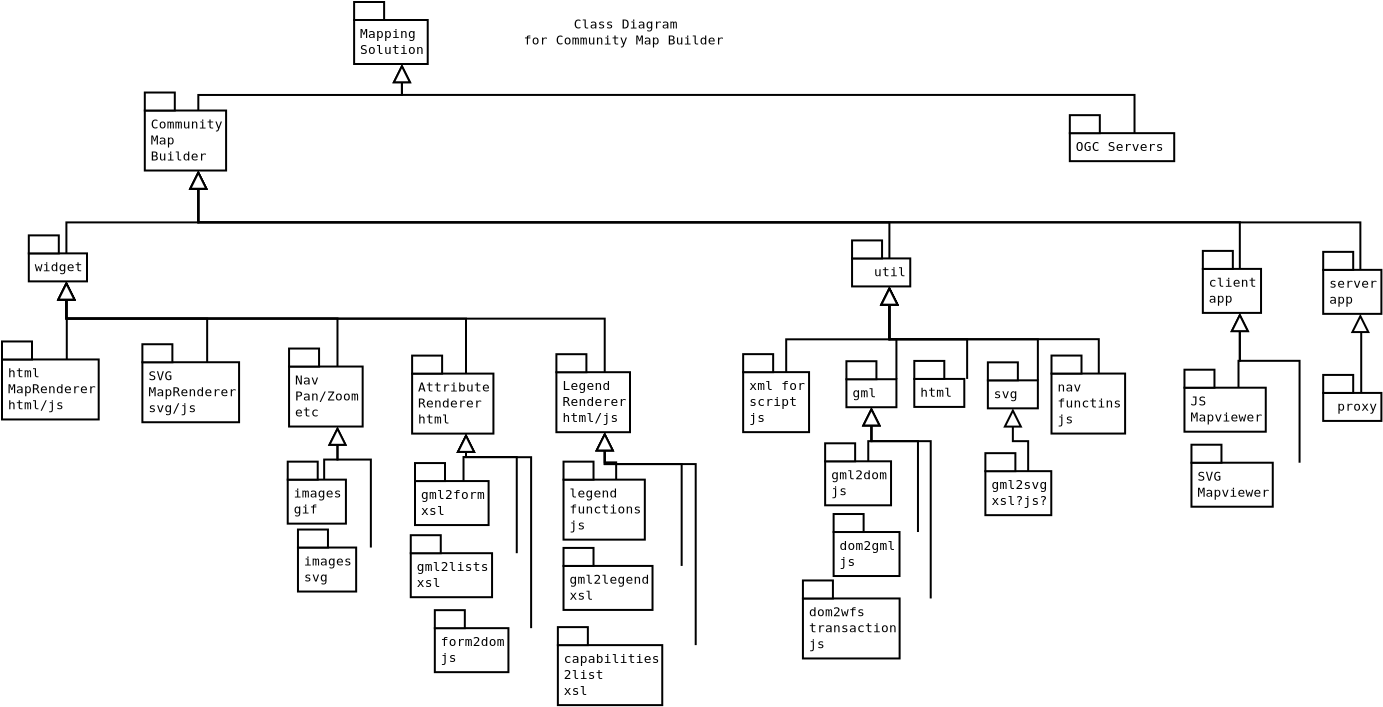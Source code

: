<?xml version="1.0" encoding="UTF-8"?>
<dia:diagram xmlns:dia="http://www.lysator.liu.se/~alla/dia/">
  <dia:layer name="Background" visible="true">
    <dia:object type="Standard - Text" version="0" id="O0">
      <dia:attribute name="obj_pos">
        <dia:point val="16.383,16.845"/>
      </dia:attribute>
      <dia:attribute name="obj_bb">
        <dia:rectangle val="9.726,16.199;23.09,17.949"/>
      </dia:attribute>
      <dia:attribute name="text">
        <dia:composite type="text">
          <dia:attribute name="string">
            <dia:string>#Class Diagram
for Community Map Builder#</dia:string>
          </dia:attribute>
          <dia:attribute name="font">
            <dia:font name="Courier"/>
          </dia:attribute>
          <dia:attribute name="height">
            <dia:real val="0.8"/>
          </dia:attribute>
          <dia:attribute name="pos">
            <dia:point val="16.383,16.845"/>
          </dia:attribute>
          <dia:attribute name="color">
            <dia:color val="#000000"/>
          </dia:attribute>
          <dia:attribute name="alignment">
            <dia:enum val="1"/>
          </dia:attribute>
        </dia:composite>
      </dia:attribute>
    </dia:object>
    <dia:object type="UML - SmallPackage" version="0" id="O1">
      <dia:attribute name="obj_pos">
        <dia:point val="2.897,16.421"/>
      </dia:attribute>
      <dia:attribute name="obj_bb">
        <dia:rectangle val="2.847,15.471;7.727,18.671"/>
      </dia:attribute>
      <dia:attribute name="elem_corner">
        <dia:point val="2.897,16.421"/>
      </dia:attribute>
      <dia:attribute name="elem_width">
        <dia:real val="4.78"/>
      </dia:attribute>
      <dia:attribute name="elem_height">
        <dia:real val="2.2"/>
      </dia:attribute>
      <dia:attribute name="stereotype">
        <dia:string/>
      </dia:attribute>
      <dia:attribute name="text">
        <dia:composite type="text">
          <dia:attribute name="string">
            <dia:string>#Mapping
Solution#</dia:string>
          </dia:attribute>
          <dia:attribute name="font">
            <dia:font name="Courier"/>
          </dia:attribute>
          <dia:attribute name="height">
            <dia:real val="0.8"/>
          </dia:attribute>
          <dia:attribute name="pos">
            <dia:point val="3.197,17.317"/>
          </dia:attribute>
          <dia:attribute name="color">
            <dia:color val="#000000"/>
          </dia:attribute>
          <dia:attribute name="alignment">
            <dia:enum val="0"/>
          </dia:attribute>
        </dia:composite>
      </dia:attribute>
    </dia:object>
    <dia:object type="UML - SmallPackage" version="0" id="O2">
      <dia:attribute name="obj_pos">
        <dia:point val="-7.569,20.947"/>
      </dia:attribute>
      <dia:attribute name="obj_bb">
        <dia:rectangle val="-7.619,19.997;-2.167,23.997"/>
      </dia:attribute>
      <dia:attribute name="elem_corner">
        <dia:point val="-7.569,20.947"/>
      </dia:attribute>
      <dia:attribute name="elem_width">
        <dia:real val="5.352"/>
      </dia:attribute>
      <dia:attribute name="elem_height">
        <dia:real val="3"/>
      </dia:attribute>
      <dia:attribute name="stereotype">
        <dia:string/>
      </dia:attribute>
      <dia:attribute name="text">
        <dia:composite type="text">
          <dia:attribute name="string">
            <dia:string>#Community
Map
Builder#</dia:string>
          </dia:attribute>
          <dia:attribute name="font">
            <dia:font name="Courier"/>
          </dia:attribute>
          <dia:attribute name="height">
            <dia:real val="0.8"/>
          </dia:attribute>
          <dia:attribute name="pos">
            <dia:point val="-7.269,21.844"/>
          </dia:attribute>
          <dia:attribute name="color">
            <dia:color val="#000000"/>
          </dia:attribute>
          <dia:attribute name="alignment">
            <dia:enum val="0"/>
          </dia:attribute>
        </dia:composite>
      </dia:attribute>
    </dia:object>
    <dia:object type="UML - Generalization" version="0" id="O3">
      <dia:attribute name="obj_pos">
        <dia:point val="5.287,18.621"/>
      </dia:attribute>
      <dia:attribute name="obj_bb">
        <dia:rectangle val="-4.943,18.571;6.137,20.997"/>
      </dia:attribute>
      <dia:attribute name="orth_points">
        <dia:point val="5.287,18.621"/>
        <dia:point val="5.287,20.169"/>
        <dia:point val="-4.893,20.169"/>
        <dia:point val="-4.893,20.947"/>
      </dia:attribute>
      <dia:attribute name="orth_orient">
        <dia:enum val="1"/>
        <dia:enum val="0"/>
        <dia:enum val="1"/>
      </dia:attribute>
      <dia:attribute name="name">
        <dia:string/>
      </dia:attribute>
      <dia:attribute name="stereotype">
        <dia:string/>
      </dia:attribute>
      <dia:connections>
        <dia:connection handle="0" to="O1" connection="6"/>
        <dia:connection handle="1" to="O2" connection="1"/>
      </dia:connections>
    </dia:object>
    <dia:object type="UML - SmallPackage" version="0" id="O4">
      <dia:attribute name="obj_pos">
        <dia:point val="-13.369,28.09"/>
      </dia:attribute>
      <dia:attribute name="obj_bb">
        <dia:rectangle val="-13.419,27.14;-9.559,29.54"/>
      </dia:attribute>
      <dia:attribute name="elem_corner">
        <dia:point val="-13.369,28.09"/>
      </dia:attribute>
      <dia:attribute name="elem_width">
        <dia:real val="3.759"/>
      </dia:attribute>
      <dia:attribute name="elem_height">
        <dia:real val="1.4"/>
      </dia:attribute>
      <dia:attribute name="stereotype">
        <dia:string/>
      </dia:attribute>
      <dia:attribute name="text">
        <dia:composite type="text">
          <dia:attribute name="string">
            <dia:string>#widget#</dia:string>
          </dia:attribute>
          <dia:attribute name="font">
            <dia:font name="Courier"/>
          </dia:attribute>
          <dia:attribute name="height">
            <dia:real val="0.8"/>
          </dia:attribute>
          <dia:attribute name="pos">
            <dia:point val="-13.069,28.987"/>
          </dia:attribute>
          <dia:attribute name="color">
            <dia:color val="#000000"/>
          </dia:attribute>
          <dia:attribute name="alignment">
            <dia:enum val="0"/>
          </dia:attribute>
        </dia:composite>
      </dia:attribute>
    </dia:object>
    <dia:object type="UML - Generalization" version="0" id="O5">
      <dia:attribute name="obj_pos">
        <dia:point val="-4.893,23.947"/>
      </dia:attribute>
      <dia:attribute name="obj_bb">
        <dia:rectangle val="-11.539,23.897;-4.043,28.14"/>
      </dia:attribute>
      <dia:attribute name="orth_points">
        <dia:point val="-4.893,23.947"/>
        <dia:point val="-4.893,26.541"/>
        <dia:point val="-11.489,26.541"/>
        <dia:point val="-11.489,28.09"/>
      </dia:attribute>
      <dia:attribute name="orth_orient">
        <dia:enum val="1"/>
        <dia:enum val="0"/>
        <dia:enum val="1"/>
      </dia:attribute>
      <dia:attribute name="name">
        <dia:string/>
      </dia:attribute>
      <dia:attribute name="stereotype">
        <dia:string/>
      </dia:attribute>
      <dia:connections>
        <dia:connection handle="0" to="O2" connection="6"/>
        <dia:connection handle="1" to="O4" connection="1"/>
      </dia:connections>
    </dia:object>
    <dia:object type="UML - SmallPackage" version="0" id="O6">
      <dia:attribute name="obj_pos">
        <dia:point val="44.764,38.557"/>
      </dia:attribute>
      <dia:attribute name="obj_bb">
        <dia:rectangle val="44.715,37.607;50.219,40.807"/>
      </dia:attribute>
      <dia:attribute name="elem_corner">
        <dia:point val="44.764,38.557"/>
      </dia:attribute>
      <dia:attribute name="elem_width">
        <dia:real val="5.405"/>
      </dia:attribute>
      <dia:attribute name="elem_height">
        <dia:real val="2.2"/>
      </dia:attribute>
      <dia:attribute name="stereotype">
        <dia:string/>
      </dia:attribute>
      <dia:attribute name="text">
        <dia:composite type="text">
          <dia:attribute name="string">
            <dia:string>#SVG
Mapviewer#</dia:string>
          </dia:attribute>
          <dia:attribute name="font">
            <dia:font name="Courier"/>
          </dia:attribute>
          <dia:attribute name="height">
            <dia:real val="0.8"/>
          </dia:attribute>
          <dia:attribute name="pos">
            <dia:point val="45.065,39.453"/>
          </dia:attribute>
          <dia:attribute name="color">
            <dia:color val="#000000"/>
          </dia:attribute>
          <dia:attribute name="alignment">
            <dia:enum val="0"/>
          </dia:attribute>
        </dia:composite>
      </dia:attribute>
    </dia:object>
    <dia:object type="UML - Generalization" version="0" id="O7">
      <dia:attribute name="obj_pos">
        <dia:point val="47.182,31.066"/>
      </dia:attribute>
      <dia:attribute name="obj_bb">
        <dia:rectangle val="46.332,31.016;50.219,38.607"/>
      </dia:attribute>
      <dia:attribute name="orth_points">
        <dia:point val="47.182,31.066"/>
        <dia:point val="47.182,33.462"/>
        <dia:point val="50.169,33.462"/>
        <dia:point val="50.169,38.557"/>
      </dia:attribute>
      <dia:attribute name="orth_orient">
        <dia:enum val="1"/>
        <dia:enum val="0"/>
        <dia:enum val="1"/>
      </dia:attribute>
      <dia:attribute name="name">
        <dia:string/>
      </dia:attribute>
      <dia:attribute name="stereotype">
        <dia:string/>
      </dia:attribute>
      <dia:connections>
        <dia:connection handle="0" to="O32" connection="6"/>
        <dia:connection handle="1" to="O6" connection="2"/>
      </dia:connections>
    </dia:object>
    <dia:object type="UML - SmallPackage" version="0" id="O8">
      <dia:attribute name="obj_pos">
        <dia:point val="13.011,34.031"/>
      </dia:attribute>
      <dia:attribute name="obj_bb">
        <dia:rectangle val="12.96,33.081;17.893,37.081"/>
      </dia:attribute>
      <dia:attribute name="elem_corner">
        <dia:point val="13.011,34.031"/>
      </dia:attribute>
      <dia:attribute name="elem_width">
        <dia:real val="4.833"/>
      </dia:attribute>
      <dia:attribute name="elem_height">
        <dia:real val="3"/>
      </dia:attribute>
      <dia:attribute name="stereotype">
        <dia:string/>
      </dia:attribute>
      <dia:attribute name="text">
        <dia:composite type="text">
          <dia:attribute name="string">
            <dia:string>#Legend
Renderer
html/js#</dia:string>
          </dia:attribute>
          <dia:attribute name="font">
            <dia:font name="Courier"/>
          </dia:attribute>
          <dia:attribute name="height">
            <dia:real val="0.8"/>
          </dia:attribute>
          <dia:attribute name="pos">
            <dia:point val="13.31,34.927"/>
          </dia:attribute>
          <dia:attribute name="color">
            <dia:color val="#000000"/>
          </dia:attribute>
          <dia:attribute name="alignment">
            <dia:enum val="0"/>
          </dia:attribute>
        </dia:composite>
      </dia:attribute>
    </dia:object>
    <dia:object type="UML - SmallPackage" version="0" id="O9">
      <dia:attribute name="obj_pos">
        <dia:point val="-0.356,33.748"/>
      </dia:attribute>
      <dia:attribute name="obj_bb">
        <dia:rectangle val="-0.406,32.798;4.536,36.798"/>
      </dia:attribute>
      <dia:attribute name="elem_corner">
        <dia:point val="-0.356,33.748"/>
      </dia:attribute>
      <dia:attribute name="elem_width">
        <dia:real val="4.842"/>
      </dia:attribute>
      <dia:attribute name="elem_height">
        <dia:real val="3"/>
      </dia:attribute>
      <dia:attribute name="stereotype">
        <dia:string/>
      </dia:attribute>
      <dia:attribute name="text">
        <dia:composite type="text">
          <dia:attribute name="string">
            <dia:string>#Nav
Pan/Zoom
etc#</dia:string>
          </dia:attribute>
          <dia:attribute name="font">
            <dia:font name="Courier"/>
          </dia:attribute>
          <dia:attribute name="height">
            <dia:real val="0.8"/>
          </dia:attribute>
          <dia:attribute name="pos">
            <dia:point val="-0.056,34.644"/>
          </dia:attribute>
          <dia:attribute name="color">
            <dia:color val="#000000"/>
          </dia:attribute>
          <dia:attribute name="alignment">
            <dia:enum val="0"/>
          </dia:attribute>
        </dia:composite>
      </dia:attribute>
    </dia:object>
    <dia:object type="UML - Generalization" version="0" id="O10">
      <dia:attribute name="obj_pos">
        <dia:point val="-11.489,29.49"/>
      </dia:attribute>
      <dia:attribute name="obj_bb">
        <dia:rectangle val="-12.339,29.44;15.477,34.081"/>
      </dia:attribute>
      <dia:attribute name="orth_points">
        <dia:point val="-11.489,29.49"/>
        <dia:point val="-11.489,31.353"/>
        <dia:point val="15.427,31.353"/>
        <dia:point val="15.427,34.031"/>
      </dia:attribute>
      <dia:attribute name="orth_orient">
        <dia:enum val="1"/>
        <dia:enum val="0"/>
        <dia:enum val="1"/>
      </dia:attribute>
      <dia:attribute name="name">
        <dia:string/>
      </dia:attribute>
      <dia:attribute name="stereotype">
        <dia:string/>
      </dia:attribute>
      <dia:connections>
        <dia:connection handle="0" to="O4" connection="6"/>
        <dia:connection handle="1" to="O8" connection="1"/>
      </dia:connections>
    </dia:object>
    <dia:object type="UML - Generalization" version="0" id="O11">
      <dia:attribute name="obj_pos">
        <dia:point val="-11.489,29.49"/>
      </dia:attribute>
      <dia:attribute name="obj_bb">
        <dia:rectangle val="-12.339,29.44;2.115,33.798"/>
      </dia:attribute>
      <dia:attribute name="orth_points">
        <dia:point val="-11.489,29.49"/>
        <dia:point val="-11.489,31.341"/>
        <dia:point val="2.065,31.341"/>
        <dia:point val="2.065,33.748"/>
      </dia:attribute>
      <dia:attribute name="orth_orient">
        <dia:enum val="1"/>
        <dia:enum val="0"/>
        <dia:enum val="1"/>
      </dia:attribute>
      <dia:attribute name="name">
        <dia:string/>
      </dia:attribute>
      <dia:attribute name="stereotype">
        <dia:string/>
      </dia:attribute>
      <dia:connections>
        <dia:connection handle="0" to="O4" connection="6"/>
        <dia:connection handle="1" to="O9" connection="1"/>
      </dia:connections>
    </dia:object>
    <dia:object type="UML - SmallPackage" version="0" id="O12">
      <dia:attribute name="obj_pos">
        <dia:point val="38.682,22.079"/>
      </dia:attribute>
      <dia:attribute name="obj_bb">
        <dia:rectangle val="38.632,21.129;45.202,23.529"/>
      </dia:attribute>
      <dia:attribute name="elem_corner">
        <dia:point val="38.682,22.079"/>
      </dia:attribute>
      <dia:attribute name="elem_width">
        <dia:real val="6.47"/>
      </dia:attribute>
      <dia:attribute name="elem_height">
        <dia:real val="1.4"/>
      </dia:attribute>
      <dia:attribute name="stereotype">
        <dia:string/>
      </dia:attribute>
      <dia:attribute name="text">
        <dia:composite type="text">
          <dia:attribute name="string">
            <dia:string>#OGC Servers #</dia:string>
          </dia:attribute>
          <dia:attribute name="font">
            <dia:font name="Courier"/>
          </dia:attribute>
          <dia:attribute name="height">
            <dia:real val="0.8"/>
          </dia:attribute>
          <dia:attribute name="pos">
            <dia:point val="38.982,22.975"/>
          </dia:attribute>
          <dia:attribute name="color">
            <dia:color val="#000000"/>
          </dia:attribute>
          <dia:attribute name="alignment">
            <dia:enum val="0"/>
          </dia:attribute>
        </dia:composite>
      </dia:attribute>
    </dia:object>
    <dia:object type="UML - Generalization" version="0" id="O13">
      <dia:attribute name="obj_pos">
        <dia:point val="5.287,18.621"/>
      </dia:attribute>
      <dia:attribute name="obj_bb">
        <dia:rectangle val="4.437,18.571;41.967,22.129"/>
      </dia:attribute>
      <dia:attribute name="orth_points">
        <dia:point val="5.287,18.621"/>
        <dia:point val="5.287,20.167"/>
        <dia:point val="41.917,20.167"/>
        <dia:point val="41.917,22.079"/>
      </dia:attribute>
      <dia:attribute name="orth_orient">
        <dia:enum val="1"/>
        <dia:enum val="0"/>
        <dia:enum val="1"/>
      </dia:attribute>
      <dia:attribute name="name">
        <dia:string/>
      </dia:attribute>
      <dia:attribute name="stereotype">
        <dia:string/>
      </dia:attribute>
      <dia:connections>
        <dia:connection handle="0" to="O1" connection="6"/>
        <dia:connection handle="1" to="O12" connection="1"/>
      </dia:connections>
    </dia:object>
    <dia:object type="UML - SmallPackage" version="0" id="O14">
      <dia:attribute name="obj_pos">
        <dia:point val="5.797,34.101"/>
      </dia:attribute>
      <dia:attribute name="obj_bb">
        <dia:rectangle val="5.747,33.151;11.234,37.151"/>
      </dia:attribute>
      <dia:attribute name="elem_corner">
        <dia:point val="5.797,34.101"/>
      </dia:attribute>
      <dia:attribute name="elem_width">
        <dia:real val="5.387"/>
      </dia:attribute>
      <dia:attribute name="elem_height">
        <dia:real val="3"/>
      </dia:attribute>
      <dia:attribute name="stereotype">
        <dia:string/>
      </dia:attribute>
      <dia:attribute name="text">
        <dia:composite type="text">
          <dia:attribute name="string">
            <dia:string>#Attribute
Renderer
html#</dia:string>
          </dia:attribute>
          <dia:attribute name="font">
            <dia:font name="Courier"/>
          </dia:attribute>
          <dia:attribute name="height">
            <dia:real val="0.8"/>
          </dia:attribute>
          <dia:attribute name="pos">
            <dia:point val="6.097,34.998"/>
          </dia:attribute>
          <dia:attribute name="color">
            <dia:color val="#000000"/>
          </dia:attribute>
          <dia:attribute name="alignment">
            <dia:enum val="0"/>
          </dia:attribute>
        </dia:composite>
      </dia:attribute>
    </dia:object>
    <dia:object type="UML - SmallPackage" version="0" id="O15">
      <dia:attribute name="obj_pos">
        <dia:point val="26.448,38.486"/>
      </dia:attribute>
      <dia:attribute name="obj_bb">
        <dia:rectangle val="26.398,37.536;30.811,40.736"/>
      </dia:attribute>
      <dia:attribute name="elem_corner">
        <dia:point val="26.448,38.486"/>
      </dia:attribute>
      <dia:attribute name="elem_width">
        <dia:real val="4.314"/>
      </dia:attribute>
      <dia:attribute name="elem_height">
        <dia:real val="2.2"/>
      </dia:attribute>
      <dia:attribute name="stereotype">
        <dia:string/>
      </dia:attribute>
      <dia:attribute name="text">
        <dia:composite type="text">
          <dia:attribute name="string">
            <dia:string>#gml2dom
js#</dia:string>
          </dia:attribute>
          <dia:attribute name="font">
            <dia:font name="Courier"/>
          </dia:attribute>
          <dia:attribute name="height">
            <dia:real val="0.8"/>
          </dia:attribute>
          <dia:attribute name="pos">
            <dia:point val="26.748,39.383"/>
          </dia:attribute>
          <dia:attribute name="color">
            <dia:color val="#000000"/>
          </dia:attribute>
          <dia:attribute name="alignment">
            <dia:enum val="0"/>
          </dia:attribute>
        </dia:composite>
      </dia:attribute>
    </dia:object>
    <dia:object type="UML - SmallPackage" version="0" id="O16">
      <dia:attribute name="obj_pos">
        <dia:point val="26.872,42.022"/>
      </dia:attribute>
      <dia:attribute name="obj_bb">
        <dia:rectangle val="26.822,41.072;31.139,44.272"/>
      </dia:attribute>
      <dia:attribute name="elem_corner">
        <dia:point val="26.872,42.022"/>
      </dia:attribute>
      <dia:attribute name="elem_width">
        <dia:real val="4.217"/>
      </dia:attribute>
      <dia:attribute name="elem_height">
        <dia:real val="2.2"/>
      </dia:attribute>
      <dia:attribute name="stereotype">
        <dia:string/>
      </dia:attribute>
      <dia:attribute name="text">
        <dia:composite type="text">
          <dia:attribute name="string">
            <dia:string>#dom2gml
js#</dia:string>
          </dia:attribute>
          <dia:attribute name="font">
            <dia:font name="Courier"/>
          </dia:attribute>
          <dia:attribute name="height">
            <dia:real val="0.8"/>
          </dia:attribute>
          <dia:attribute name="pos">
            <dia:point val="27.172,42.919"/>
          </dia:attribute>
          <dia:attribute name="color">
            <dia:color val="#000000"/>
          </dia:attribute>
          <dia:attribute name="alignment">
            <dia:enum val="0"/>
          </dia:attribute>
        </dia:composite>
      </dia:attribute>
    </dia:object>
    <dia:object type="UML - Generalization" version="0" id="O17">
      <dia:attribute name="obj_pos">
        <dia:point val="-11.489,29.49"/>
      </dia:attribute>
      <dia:attribute name="obj_bb">
        <dia:rectangle val="-12.339,29.44;8.541,34.151"/>
      </dia:attribute>
      <dia:attribute name="orth_points">
        <dia:point val="-11.489,29.49"/>
        <dia:point val="-11.489,31.353"/>
        <dia:point val="8.491,31.353"/>
        <dia:point val="8.491,34.101"/>
      </dia:attribute>
      <dia:attribute name="orth_orient">
        <dia:enum val="1"/>
        <dia:enum val="0"/>
        <dia:enum val="1"/>
      </dia:attribute>
      <dia:attribute name="name">
        <dia:string/>
      </dia:attribute>
      <dia:attribute name="stereotype">
        <dia:string/>
      </dia:attribute>
      <dia:connections>
        <dia:connection handle="0" to="O4" connection="6"/>
        <dia:connection handle="1" to="O14" connection="1"/>
      </dia:connections>
    </dia:object>
    <dia:object type="UML - Generalization" version="0" id="O18">
      <dia:attribute name="obj_pos">
        <dia:point val="28.762,35.782"/>
      </dia:attribute>
      <dia:attribute name="obj_bb">
        <dia:rectangle val="27.912,35.732;29.611,38.536"/>
      </dia:attribute>
      <dia:attribute name="orth_points">
        <dia:point val="28.762,35.782"/>
        <dia:point val="28.762,37.479"/>
        <dia:point val="28.604,37.479"/>
        <dia:point val="28.604,38.486"/>
      </dia:attribute>
      <dia:attribute name="orth_orient">
        <dia:enum val="1"/>
        <dia:enum val="0"/>
        <dia:enum val="1"/>
      </dia:attribute>
      <dia:attribute name="name">
        <dia:string/>
      </dia:attribute>
      <dia:attribute name="stereotype">
        <dia:string/>
      </dia:attribute>
      <dia:connections>
        <dia:connection handle="0" to="O50" connection="6"/>
        <dia:connection handle="1" to="O15" connection="1"/>
      </dia:connections>
    </dia:object>
    <dia:object type="UML - Generalization" version="0" id="O19">
      <dia:attribute name="obj_pos">
        <dia:point val="28.762,35.782"/>
      </dia:attribute>
      <dia:attribute name="obj_bb">
        <dia:rectangle val="27.912,35.732;31.139,42.072"/>
      </dia:attribute>
      <dia:attribute name="orth_points">
        <dia:point val="28.762,35.782"/>
        <dia:point val="28.762,37.479"/>
        <dia:point val="31.089,37.479"/>
        <dia:point val="31.089,42.022"/>
      </dia:attribute>
      <dia:attribute name="orth_orient">
        <dia:enum val="1"/>
        <dia:enum val="0"/>
        <dia:enum val="1"/>
      </dia:attribute>
      <dia:attribute name="name">
        <dia:string/>
      </dia:attribute>
      <dia:attribute name="stereotype">
        <dia:string/>
      </dia:attribute>
      <dia:connections>
        <dia:connection handle="0" to="O50" connection="6"/>
        <dia:connection handle="1" to="O16" connection="2"/>
      </dia:connections>
    </dia:object>
    <dia:object type="UML - SmallPackage" version="0" id="O20">
      <dia:attribute name="obj_pos">
        <dia:point val="5.941,39.474"/>
      </dia:attribute>
      <dia:attribute name="obj_bb">
        <dia:rectangle val="5.891,38.524;10.842,41.724"/>
      </dia:attribute>
      <dia:attribute name="elem_corner">
        <dia:point val="5.941,39.474"/>
      </dia:attribute>
      <dia:attribute name="elem_width">
        <dia:real val="4.85"/>
      </dia:attribute>
      <dia:attribute name="elem_height">
        <dia:real val="2.2"/>
      </dia:attribute>
      <dia:attribute name="stereotype">
        <dia:string/>
      </dia:attribute>
      <dia:attribute name="text">
        <dia:composite type="text">
          <dia:attribute name="string">
            <dia:string>#gml2form
xsl#</dia:string>
          </dia:attribute>
          <dia:attribute name="font">
            <dia:font name="Courier"/>
          </dia:attribute>
          <dia:attribute name="height">
            <dia:real val="0.8"/>
          </dia:attribute>
          <dia:attribute name="pos">
            <dia:point val="6.241,40.37"/>
          </dia:attribute>
          <dia:attribute name="color">
            <dia:color val="#000000"/>
          </dia:attribute>
          <dia:attribute name="alignment">
            <dia:enum val="0"/>
          </dia:attribute>
        </dia:composite>
      </dia:attribute>
    </dia:object>
    <dia:object type="UML - SmallPackage" version="0" id="O21">
      <dia:attribute name="obj_pos">
        <dia:point val="5.729,43.081"/>
      </dia:attribute>
      <dia:attribute name="obj_bb">
        <dia:rectangle val="5.679,42.131;11.079,45.331"/>
      </dia:attribute>
      <dia:attribute name="elem_corner">
        <dia:point val="5.729,43.081"/>
      </dia:attribute>
      <dia:attribute name="elem_width">
        <dia:real val="5.299"/>
      </dia:attribute>
      <dia:attribute name="elem_height">
        <dia:real val="2.2"/>
      </dia:attribute>
      <dia:attribute name="stereotype">
        <dia:string/>
      </dia:attribute>
      <dia:attribute name="text">
        <dia:composite type="text">
          <dia:attribute name="string">
            <dia:string>#gml2lists
xsl#</dia:string>
          </dia:attribute>
          <dia:attribute name="font">
            <dia:font name="Courier"/>
          </dia:attribute>
          <dia:attribute name="height">
            <dia:real val="0.8"/>
          </dia:attribute>
          <dia:attribute name="pos">
            <dia:point val="6.029,43.977"/>
          </dia:attribute>
          <dia:attribute name="color">
            <dia:color val="#000000"/>
          </dia:attribute>
          <dia:attribute name="alignment">
            <dia:enum val="0"/>
          </dia:attribute>
        </dia:composite>
      </dia:attribute>
    </dia:object>
    <dia:object type="UML - SmallPackage" version="0" id="O22">
      <dia:attribute name="obj_pos">
        <dia:point val="13.367,43.717"/>
      </dia:attribute>
      <dia:attribute name="obj_bb">
        <dia:rectangle val="13.317,42.767;19.324,45.967"/>
      </dia:attribute>
      <dia:attribute name="elem_corner">
        <dia:point val="13.367,43.717"/>
      </dia:attribute>
      <dia:attribute name="elem_width">
        <dia:real val="5.906"/>
      </dia:attribute>
      <dia:attribute name="elem_height">
        <dia:real val="2.2"/>
      </dia:attribute>
      <dia:attribute name="stereotype">
        <dia:string/>
      </dia:attribute>
      <dia:attribute name="text">
        <dia:composite type="text">
          <dia:attribute name="string">
            <dia:string>#gml2legend
xsl#</dia:string>
          </dia:attribute>
          <dia:attribute name="font">
            <dia:font name="Courier"/>
          </dia:attribute>
          <dia:attribute name="height">
            <dia:real val="0.8"/>
          </dia:attribute>
          <dia:attribute name="pos">
            <dia:point val="13.667,44.614"/>
          </dia:attribute>
          <dia:attribute name="color">
            <dia:color val="#000000"/>
          </dia:attribute>
          <dia:attribute name="alignment">
            <dia:enum val="0"/>
          </dia:attribute>
        </dia:composite>
      </dia:attribute>
    </dia:object>
    <dia:object type="UML - Generalization" version="0" id="O23">
      <dia:attribute name="obj_pos">
        <dia:point val="8.491,37.101"/>
      </dia:attribute>
      <dia:attribute name="obj_bb">
        <dia:rectangle val="7.641,37.051;9.341,39.524"/>
      </dia:attribute>
      <dia:attribute name="orth_points">
        <dia:point val="8.491,37.101"/>
        <dia:point val="8.491,38.272"/>
        <dia:point val="8.367,38.272"/>
        <dia:point val="8.367,39.474"/>
      </dia:attribute>
      <dia:attribute name="orth_orient">
        <dia:enum val="1"/>
        <dia:enum val="0"/>
        <dia:enum val="1"/>
      </dia:attribute>
      <dia:attribute name="name">
        <dia:string/>
      </dia:attribute>
      <dia:attribute name="stereotype">
        <dia:string/>
      </dia:attribute>
      <dia:connections>
        <dia:connection handle="0" to="O14" connection="6"/>
        <dia:connection handle="1" to="O20" connection="1"/>
      </dia:connections>
    </dia:object>
    <dia:object type="UML - Generalization" version="0" id="O24">
      <dia:attribute name="obj_pos">
        <dia:point val="8.491,37.101"/>
      </dia:attribute>
      <dia:attribute name="obj_bb">
        <dia:rectangle val="7.641,37.051;11.079,43.131"/>
      </dia:attribute>
      <dia:attribute name="orth_points">
        <dia:point val="8.491,37.101"/>
        <dia:point val="8.491,38.272"/>
        <dia:point val="11.029,38.272"/>
        <dia:point val="11.029,43.081"/>
      </dia:attribute>
      <dia:attribute name="orth_orient">
        <dia:enum val="1"/>
        <dia:enum val="0"/>
        <dia:enum val="1"/>
      </dia:attribute>
      <dia:attribute name="name">
        <dia:string/>
      </dia:attribute>
      <dia:attribute name="stereotype">
        <dia:string/>
      </dia:attribute>
      <dia:connections>
        <dia:connection handle="0" to="O14" connection="6"/>
        <dia:connection handle="1" to="O21" connection="2"/>
      </dia:connections>
    </dia:object>
    <dia:object type="UML - Generalization" version="0" id="O25">
      <dia:attribute name="obj_pos">
        <dia:point val="15.427,37.031"/>
      </dia:attribute>
      <dia:attribute name="obj_bb">
        <dia:rectangle val="14.577,36.981;19.324,43.767"/>
      </dia:attribute>
      <dia:attribute name="orth_points">
        <dia:point val="15.427,37.031"/>
        <dia:point val="15.427,38.625"/>
        <dia:point val="19.274,38.625"/>
        <dia:point val="19.274,43.717"/>
      </dia:attribute>
      <dia:attribute name="orth_orient">
        <dia:enum val="1"/>
        <dia:enum val="0"/>
        <dia:enum val="1"/>
      </dia:attribute>
      <dia:attribute name="name">
        <dia:string/>
      </dia:attribute>
      <dia:attribute name="stereotype">
        <dia:string/>
      </dia:attribute>
      <dia:connections>
        <dia:connection handle="0" to="O8" connection="6"/>
        <dia:connection handle="1" to="O22" connection="2"/>
      </dia:connections>
    </dia:object>
    <dia:object type="UML - SmallPackage" version="0" id="O26">
      <dia:attribute name="obj_pos">
        <dia:point val="-0.423,39.403"/>
      </dia:attribute>
      <dia:attribute name="obj_bb">
        <dia:rectangle val="-0.473,38.453;3.271,41.653"/>
      </dia:attribute>
      <dia:attribute name="elem_corner">
        <dia:point val="-0.423,39.403"/>
      </dia:attribute>
      <dia:attribute name="elem_width">
        <dia:real val="3.645"/>
      </dia:attribute>
      <dia:attribute name="elem_height">
        <dia:real val="2.2"/>
      </dia:attribute>
      <dia:attribute name="stereotype">
        <dia:string/>
      </dia:attribute>
      <dia:attribute name="text">
        <dia:composite type="text">
          <dia:attribute name="string">
            <dia:string>#images
gif#</dia:string>
          </dia:attribute>
          <dia:attribute name="font">
            <dia:font name="Courier"/>
          </dia:attribute>
          <dia:attribute name="height">
            <dia:real val="0.8"/>
          </dia:attribute>
          <dia:attribute name="pos">
            <dia:point val="-0.123,40.3"/>
          </dia:attribute>
          <dia:attribute name="color">
            <dia:color val="#000000"/>
          </dia:attribute>
          <dia:attribute name="alignment">
            <dia:enum val="0"/>
          </dia:attribute>
        </dia:composite>
      </dia:attribute>
    </dia:object>
    <dia:object type="UML - SmallPackage" version="0" id="O27">
      <dia:attribute name="obj_pos">
        <dia:point val="37.766,34.099"/>
      </dia:attribute>
      <dia:attribute name="obj_bb">
        <dia:rectangle val="37.716,33.149;42.543,37.149"/>
      </dia:attribute>
      <dia:attribute name="elem_corner">
        <dia:point val="37.766,34.099"/>
      </dia:attribute>
      <dia:attribute name="elem_width">
        <dia:real val="4.727"/>
      </dia:attribute>
      <dia:attribute name="elem_height">
        <dia:real val="3"/>
      </dia:attribute>
      <dia:attribute name="stereotype">
        <dia:string/>
      </dia:attribute>
      <dia:attribute name="text">
        <dia:composite type="text">
          <dia:attribute name="string">
            <dia:string>#nav
functins
js#</dia:string>
          </dia:attribute>
          <dia:attribute name="font">
            <dia:font name="Courier"/>
          </dia:attribute>
          <dia:attribute name="height">
            <dia:real val="0.8"/>
          </dia:attribute>
          <dia:attribute name="pos">
            <dia:point val="38.066,34.995"/>
          </dia:attribute>
          <dia:attribute name="color">
            <dia:color val="#000000"/>
          </dia:attribute>
          <dia:attribute name="alignment">
            <dia:enum val="0"/>
          </dia:attribute>
        </dia:composite>
      </dia:attribute>
    </dia:object>
    <dia:object type="UML - Generalization" version="0" id="O28">
      <dia:attribute name="obj_pos">
        <dia:point val="29.661,29.742"/>
      </dia:attribute>
      <dia:attribute name="obj_bb">
        <dia:rectangle val="28.811,29.692;40.18,34.149"/>
      </dia:attribute>
      <dia:attribute name="orth_points">
        <dia:point val="29.661,29.742"/>
        <dia:point val="29.661,32.38"/>
        <dia:point val="40.13,32.38"/>
        <dia:point val="40.13,34.099"/>
      </dia:attribute>
      <dia:attribute name="orth_orient">
        <dia:enum val="1"/>
        <dia:enum val="0"/>
        <dia:enum val="1"/>
      </dia:attribute>
      <dia:attribute name="name">
        <dia:string/>
      </dia:attribute>
      <dia:attribute name="stereotype">
        <dia:string/>
      </dia:attribute>
      <dia:connections>
        <dia:connection handle="0" to="O54" connection="6"/>
        <dia:connection handle="1" to="O27" connection="1"/>
      </dia:connections>
    </dia:object>
    <dia:object type="UML - Generalization" version="0" id="O29">
      <dia:attribute name="obj_pos">
        <dia:point val="2.065,36.748"/>
      </dia:attribute>
      <dia:attribute name="obj_bb">
        <dia:rectangle val="1.215,36.698;2.915,39.453"/>
      </dia:attribute>
      <dia:attribute name="orth_points">
        <dia:point val="2.065,36.748"/>
        <dia:point val="2.065,38.399"/>
        <dia:point val="1.399,38.399"/>
        <dia:point val="1.399,39.403"/>
      </dia:attribute>
      <dia:attribute name="orth_orient">
        <dia:enum val="1"/>
        <dia:enum val="0"/>
        <dia:enum val="1"/>
      </dia:attribute>
      <dia:attribute name="name">
        <dia:string/>
      </dia:attribute>
      <dia:attribute name="stereotype">
        <dia:string/>
      </dia:attribute>
      <dia:connections>
        <dia:connection handle="0" to="O9" connection="6"/>
        <dia:connection handle="1" to="O26" connection="1"/>
      </dia:connections>
    </dia:object>
    <dia:object type="UML - SmallPackage" version="0" id="O30">
      <dia:attribute name="obj_pos">
        <dia:point val="13.367,39.403"/>
      </dia:attribute>
      <dia:attribute name="obj_bb">
        <dia:rectangle val="13.317,38.453;18.681,42.453"/>
      </dia:attribute>
      <dia:attribute name="elem_corner">
        <dia:point val="13.367,39.403"/>
      </dia:attribute>
      <dia:attribute name="elem_width">
        <dia:real val="5.264"/>
      </dia:attribute>
      <dia:attribute name="elem_height">
        <dia:real val="3"/>
      </dia:attribute>
      <dia:attribute name="stereotype">
        <dia:string/>
      </dia:attribute>
      <dia:attribute name="text">
        <dia:composite type="text">
          <dia:attribute name="string">
            <dia:string>#legend
functions
js#</dia:string>
          </dia:attribute>
          <dia:attribute name="font">
            <dia:font name="Courier"/>
          </dia:attribute>
          <dia:attribute name="height">
            <dia:real val="0.8"/>
          </dia:attribute>
          <dia:attribute name="pos">
            <dia:point val="13.667,40.3"/>
          </dia:attribute>
          <dia:attribute name="color">
            <dia:color val="#000000"/>
          </dia:attribute>
          <dia:attribute name="alignment">
            <dia:enum val="0"/>
          </dia:attribute>
        </dia:composite>
      </dia:attribute>
    </dia:object>
    <dia:object type="UML - Generalization" version="0" id="O31">
      <dia:attribute name="obj_pos">
        <dia:point val="15.427,37.031"/>
      </dia:attribute>
      <dia:attribute name="obj_bb">
        <dia:rectangle val="14.577,36.981;16.277,39.453"/>
      </dia:attribute>
      <dia:attribute name="orth_points">
        <dia:point val="15.427,37.031"/>
        <dia:point val="15.427,38.54"/>
        <dia:point val="15.999,38.54"/>
        <dia:point val="15.999,39.403"/>
      </dia:attribute>
      <dia:attribute name="orth_orient">
        <dia:enum val="1"/>
        <dia:enum val="0"/>
        <dia:enum val="1"/>
      </dia:attribute>
      <dia:attribute name="name">
        <dia:string/>
      </dia:attribute>
      <dia:attribute name="stereotype">
        <dia:string/>
      </dia:attribute>
      <dia:connections>
        <dia:connection handle="0" to="O8" connection="6"/>
        <dia:connection handle="1" to="O30" connection="1"/>
      </dia:connections>
    </dia:object>
    <dia:object type="UML - SmallPackage" version="0" id="O32">
      <dia:attribute name="obj_pos">
        <dia:point val="45.333,28.866"/>
      </dia:attribute>
      <dia:attribute name="obj_bb">
        <dia:rectangle val="45.283,27.916;49.081,31.116"/>
      </dia:attribute>
      <dia:attribute name="elem_corner">
        <dia:point val="45.333,28.866"/>
      </dia:attribute>
      <dia:attribute name="elem_width">
        <dia:real val="3.698"/>
      </dia:attribute>
      <dia:attribute name="elem_height">
        <dia:real val="2.2"/>
      </dia:attribute>
      <dia:attribute name="stereotype">
        <dia:string/>
      </dia:attribute>
      <dia:attribute name="text">
        <dia:composite type="text">
          <dia:attribute name="string">
            <dia:string>#client
app#</dia:string>
          </dia:attribute>
          <dia:attribute name="font">
            <dia:font name="Courier"/>
          </dia:attribute>
          <dia:attribute name="height">
            <dia:real val="0.8"/>
          </dia:attribute>
          <dia:attribute name="pos">
            <dia:point val="45.633,29.762"/>
          </dia:attribute>
          <dia:attribute name="color">
            <dia:color val="#000000"/>
          </dia:attribute>
          <dia:attribute name="alignment">
            <dia:enum val="0"/>
          </dia:attribute>
        </dia:composite>
      </dia:attribute>
    </dia:object>
    <dia:object type="UML - SmallPackage" version="0" id="O33">
      <dia:attribute name="obj_pos">
        <dia:point val="44.414,34.806"/>
      </dia:attribute>
      <dia:attribute name="obj_bb">
        <dia:rectangle val="44.364,33.856;49.869,37.056"/>
      </dia:attribute>
      <dia:attribute name="elem_corner">
        <dia:point val="44.414,34.806"/>
      </dia:attribute>
      <dia:attribute name="elem_width">
        <dia:real val="5.405"/>
      </dia:attribute>
      <dia:attribute name="elem_height">
        <dia:real val="2.2"/>
      </dia:attribute>
      <dia:attribute name="stereotype">
        <dia:string/>
      </dia:attribute>
      <dia:attribute name="text">
        <dia:composite type="text">
          <dia:attribute name="string">
            <dia:string>#JS
Mapviewer#</dia:string>
          </dia:attribute>
          <dia:attribute name="font">
            <dia:font name="Courier"/>
          </dia:attribute>
          <dia:attribute name="height">
            <dia:real val="0.8"/>
          </dia:attribute>
          <dia:attribute name="pos">
            <dia:point val="44.714,35.703"/>
          </dia:attribute>
          <dia:attribute name="color">
            <dia:color val="#000000"/>
          </dia:attribute>
          <dia:attribute name="alignment">
            <dia:enum val="0"/>
          </dia:attribute>
        </dia:composite>
      </dia:attribute>
    </dia:object>
    <dia:object type="UML - Generalization" version="0" id="O34">
      <dia:attribute name="obj_pos">
        <dia:point val="47.182,31.066"/>
      </dia:attribute>
      <dia:attribute name="obj_bb">
        <dia:rectangle val="46.332,31.016;48.032,34.856"/>
      </dia:attribute>
      <dia:attribute name="orth_points">
        <dia:point val="47.182,31.066"/>
        <dia:point val="47.182,33.462"/>
        <dia:point val="47.116,33.462"/>
        <dia:point val="47.116,34.806"/>
      </dia:attribute>
      <dia:attribute name="orth_orient">
        <dia:enum val="1"/>
        <dia:enum val="0"/>
        <dia:enum val="1"/>
      </dia:attribute>
      <dia:attribute name="name">
        <dia:string/>
      </dia:attribute>
      <dia:attribute name="stereotype">
        <dia:string/>
      </dia:attribute>
      <dia:connections>
        <dia:connection handle="0" to="O32" connection="6"/>
        <dia:connection handle="1" to="O33" connection="1"/>
      </dia:connections>
    </dia:object>
    <dia:object type="UML - Generalization" version="0" id="O35">
      <dia:attribute name="obj_pos">
        <dia:point val="-4.893,23.947"/>
      </dia:attribute>
      <dia:attribute name="obj_bb">
        <dia:rectangle val="-5.743,23.897;47.232,28.916"/>
      </dia:attribute>
      <dia:attribute name="orth_points">
        <dia:point val="-4.893,23.947"/>
        <dia:point val="-4.893,26.532"/>
        <dia:point val="47.182,26.532"/>
        <dia:point val="47.182,28.866"/>
      </dia:attribute>
      <dia:attribute name="orth_orient">
        <dia:enum val="1"/>
        <dia:enum val="0"/>
        <dia:enum val="1"/>
      </dia:attribute>
      <dia:attribute name="name">
        <dia:string/>
      </dia:attribute>
      <dia:attribute name="stereotype">
        <dia:string/>
      </dia:attribute>
      <dia:connections>
        <dia:connection handle="0" to="O2" connection="6"/>
        <dia:connection handle="1" to="O32" connection="1"/>
      </dia:connections>
    </dia:object>
    <dia:object type="UML - SmallPackage" version="0" id="O36">
      <dia:attribute name="obj_pos">
        <dia:point val="13.084,47.677"/>
      </dia:attribute>
      <dia:attribute name="obj_bb">
        <dia:rectangle val="13.034,46.727;20.026,50.727"/>
      </dia:attribute>
      <dia:attribute name="elem_corner">
        <dia:point val="13.084,47.677"/>
      </dia:attribute>
      <dia:attribute name="elem_width">
        <dia:real val="6.892"/>
      </dia:attribute>
      <dia:attribute name="elem_height">
        <dia:real val="3"/>
      </dia:attribute>
      <dia:attribute name="stereotype">
        <dia:string/>
      </dia:attribute>
      <dia:attribute name="text">
        <dia:composite type="text">
          <dia:attribute name="string">
            <dia:string>#capabilities
2list
xsl#</dia:string>
          </dia:attribute>
          <dia:attribute name="font">
            <dia:font name="Courier"/>
          </dia:attribute>
          <dia:attribute name="height">
            <dia:real val="0.8"/>
          </dia:attribute>
          <dia:attribute name="pos">
            <dia:point val="13.384,48.574"/>
          </dia:attribute>
          <dia:attribute name="color">
            <dia:color val="#000000"/>
          </dia:attribute>
          <dia:attribute name="alignment">
            <dia:enum val="0"/>
          </dia:attribute>
        </dia:composite>
      </dia:attribute>
    </dia:object>
    <dia:object type="UML - Generalization" version="0" id="O37">
      <dia:attribute name="obj_pos">
        <dia:point val="15.427,37.031"/>
      </dia:attribute>
      <dia:attribute name="obj_bb">
        <dia:rectangle val="14.577,36.981;20.026,47.727"/>
      </dia:attribute>
      <dia:attribute name="orth_points">
        <dia:point val="15.427,37.031"/>
        <dia:point val="15.427,38.625"/>
        <dia:point val="19.976,38.625"/>
        <dia:point val="19.976,47.677"/>
      </dia:attribute>
      <dia:attribute name="orth_orient">
        <dia:enum val="1"/>
        <dia:enum val="0"/>
        <dia:enum val="1"/>
      </dia:attribute>
      <dia:attribute name="name">
        <dia:string/>
      </dia:attribute>
      <dia:attribute name="stereotype">
        <dia:string/>
      </dia:attribute>
      <dia:connections>
        <dia:connection handle="0" to="O8" connection="6"/>
        <dia:connection handle="1" to="O36" connection="2"/>
      </dia:connections>
    </dia:object>
    <dia:object type="UML - SmallPackage" version="0" id="O38">
      <dia:attribute name="obj_pos">
        <dia:point val="-7.69,33.533"/>
      </dia:attribute>
      <dia:attribute name="obj_bb">
        <dia:rectangle val="-7.74,32.583;-1.162,36.583"/>
      </dia:attribute>
      <dia:attribute name="elem_corner">
        <dia:point val="-7.69,33.533"/>
      </dia:attribute>
      <dia:attribute name="elem_width">
        <dia:real val="6.478"/>
      </dia:attribute>
      <dia:attribute name="elem_height">
        <dia:real val="3"/>
      </dia:attribute>
      <dia:attribute name="stereotype">
        <dia:string/>
      </dia:attribute>
      <dia:attribute name="text">
        <dia:composite type="text">
          <dia:attribute name="string">
            <dia:string>#SVG
MapRenderer
svg/js#</dia:string>
          </dia:attribute>
          <dia:attribute name="font">
            <dia:font name="Courier"/>
          </dia:attribute>
          <dia:attribute name="height">
            <dia:real val="0.8"/>
          </dia:attribute>
          <dia:attribute name="pos">
            <dia:point val="-7.39,34.43"/>
          </dia:attribute>
          <dia:attribute name="color">
            <dia:color val="#000000"/>
          </dia:attribute>
          <dia:attribute name="alignment">
            <dia:enum val="0"/>
          </dia:attribute>
        </dia:composite>
      </dia:attribute>
    </dia:object>
    <dia:object type="UML - Generalization" version="0" id="O39">
      <dia:attribute name="obj_pos">
        <dia:point val="-11.489,29.49"/>
      </dia:attribute>
      <dia:attribute name="obj_bb">
        <dia:rectangle val="-12.339,29.44;-4.401,33.583"/>
      </dia:attribute>
      <dia:attribute name="orth_points">
        <dia:point val="-11.489,29.49"/>
        <dia:point val="-11.489,31.35"/>
        <dia:point val="-4.451,31.35"/>
        <dia:point val="-4.451,33.533"/>
      </dia:attribute>
      <dia:attribute name="orth_orient">
        <dia:enum val="1"/>
        <dia:enum val="0"/>
        <dia:enum val="1"/>
      </dia:attribute>
      <dia:attribute name="name">
        <dia:string/>
      </dia:attribute>
      <dia:attribute name="stereotype">
        <dia:string/>
      </dia:attribute>
      <dia:connections>
        <dia:connection handle="0" to="O4" connection="6"/>
        <dia:connection handle="1" to="O38" connection="1"/>
      </dia:connections>
    </dia:object>
    <dia:object type="UML - SmallPackage" version="0" id="O40">
      <dia:attribute name="obj_pos">
        <dia:point val="34.46,38.979"/>
      </dia:attribute>
      <dia:attribute name="obj_bb">
        <dia:rectangle val="34.41,38.029;38.788,41.229"/>
      </dia:attribute>
      <dia:attribute name="elem_corner">
        <dia:point val="34.46,38.979"/>
      </dia:attribute>
      <dia:attribute name="elem_width">
        <dia:real val="4.278"/>
      </dia:attribute>
      <dia:attribute name="elem_height">
        <dia:real val="2.2"/>
      </dia:attribute>
      <dia:attribute name="stereotype">
        <dia:string/>
      </dia:attribute>
      <dia:attribute name="text">
        <dia:composite type="text">
          <dia:attribute name="string">
            <dia:string>#gml2svg
xsl?js?#</dia:string>
          </dia:attribute>
          <dia:attribute name="font">
            <dia:font name="Courier"/>
          </dia:attribute>
          <dia:attribute name="height">
            <dia:real val="0.8"/>
          </dia:attribute>
          <dia:attribute name="pos">
            <dia:point val="34.76,39.875"/>
          </dia:attribute>
          <dia:attribute name="color">
            <dia:color val="#000000"/>
          </dia:attribute>
          <dia:attribute name="alignment">
            <dia:enum val="0"/>
          </dia:attribute>
        </dia:composite>
      </dia:attribute>
    </dia:object>
    <dia:object type="UML - SmallPackage" version="0" id="O41">
      <dia:attribute name="obj_pos">
        <dia:point val="0.089,42.798"/>
      </dia:attribute>
      <dia:attribute name="obj_bb">
        <dia:rectangle val="0.039,41.848;3.784,45.048"/>
      </dia:attribute>
      <dia:attribute name="elem_corner">
        <dia:point val="0.089,42.798"/>
      </dia:attribute>
      <dia:attribute name="elem_width">
        <dia:real val="3.645"/>
      </dia:attribute>
      <dia:attribute name="elem_height">
        <dia:real val="2.2"/>
      </dia:attribute>
      <dia:attribute name="stereotype">
        <dia:string/>
      </dia:attribute>
      <dia:attribute name="text">
        <dia:composite type="text">
          <dia:attribute name="string">
            <dia:string>#images
svg#</dia:string>
          </dia:attribute>
          <dia:attribute name="font">
            <dia:font name="Courier"/>
          </dia:attribute>
          <dia:attribute name="height">
            <dia:real val="0.8"/>
          </dia:attribute>
          <dia:attribute name="pos">
            <dia:point val="0.389,43.694"/>
          </dia:attribute>
          <dia:attribute name="color">
            <dia:color val="#000000"/>
          </dia:attribute>
          <dia:attribute name="alignment">
            <dia:enum val="0"/>
          </dia:attribute>
        </dia:composite>
      </dia:attribute>
    </dia:object>
    <dia:object type="UML - Generalization" version="0" id="O42">
      <dia:attribute name="obj_pos">
        <dia:point val="2.065,36.748"/>
      </dia:attribute>
      <dia:attribute name="obj_bb">
        <dia:rectangle val="1.215,36.698;3.784,42.848"/>
      </dia:attribute>
      <dia:attribute name="orth_points">
        <dia:point val="2.065,36.748"/>
        <dia:point val="2.065,38.399"/>
        <dia:point val="3.734,38.399"/>
        <dia:point val="3.734,42.798"/>
      </dia:attribute>
      <dia:attribute name="orth_orient">
        <dia:enum val="1"/>
        <dia:enum val="0"/>
        <dia:enum val="1"/>
      </dia:attribute>
      <dia:attribute name="name">
        <dia:string/>
      </dia:attribute>
      <dia:attribute name="stereotype">
        <dia:string/>
      </dia:attribute>
      <dia:connections>
        <dia:connection handle="0" to="O9" connection="6"/>
        <dia:connection handle="1" to="O41" connection="2"/>
      </dia:connections>
    </dia:object>
    <dia:object type="UML - Generalization" version="0" id="O43">
      <dia:attribute name="obj_pos">
        <dia:point val="35.834,35.838"/>
      </dia:attribute>
      <dia:attribute name="obj_bb">
        <dia:rectangle val="34.984,35.788;36.684,39.029"/>
      </dia:attribute>
      <dia:attribute name="orth_points">
        <dia:point val="35.834,35.838"/>
        <dia:point val="35.834,37.479"/>
        <dia:point val="36.599,37.479"/>
        <dia:point val="36.599,38.979"/>
      </dia:attribute>
      <dia:attribute name="orth_orient">
        <dia:enum val="1"/>
        <dia:enum val="0"/>
        <dia:enum val="1"/>
      </dia:attribute>
      <dia:attribute name="name">
        <dia:string/>
      </dia:attribute>
      <dia:attribute name="stereotype">
        <dia:string/>
      </dia:attribute>
      <dia:connections>
        <dia:connection handle="0" to="O57" connection="6"/>
        <dia:connection handle="1" to="O40" connection="1"/>
      </dia:connections>
    </dia:object>
    <dia:object type="UML - SmallPackage" version="0" id="O44">
      <dia:attribute name="obj_pos">
        <dia:point val="25.337,45.344"/>
      </dia:attribute>
      <dia:attribute name="obj_bb">
        <dia:rectangle val="25.287,44.394;31.777,48.394"/>
      </dia:attribute>
      <dia:attribute name="elem_corner">
        <dia:point val="25.337,45.344"/>
      </dia:attribute>
      <dia:attribute name="elem_width">
        <dia:real val="6.39"/>
      </dia:attribute>
      <dia:attribute name="elem_height">
        <dia:real val="3"/>
      </dia:attribute>
      <dia:attribute name="stereotype">
        <dia:string/>
      </dia:attribute>
      <dia:attribute name="text">
        <dia:composite type="text">
          <dia:attribute name="string">
            <dia:string>#dom2wfs
transaction
js#</dia:string>
          </dia:attribute>
          <dia:attribute name="font">
            <dia:font name="Courier"/>
          </dia:attribute>
          <dia:attribute name="height">
            <dia:real val="0.8"/>
          </dia:attribute>
          <dia:attribute name="pos">
            <dia:point val="25.637,46.24"/>
          </dia:attribute>
          <dia:attribute name="color">
            <dia:color val="#000000"/>
          </dia:attribute>
          <dia:attribute name="alignment">
            <dia:enum val="0"/>
          </dia:attribute>
        </dia:composite>
      </dia:attribute>
    </dia:object>
    <dia:object type="UML - Generalization" version="0" id="O45">
      <dia:attribute name="obj_pos">
        <dia:point val="28.762,35.782"/>
      </dia:attribute>
      <dia:attribute name="obj_bb">
        <dia:rectangle val="27.912,35.732;31.777,45.394"/>
      </dia:attribute>
      <dia:attribute name="orth_points">
        <dia:point val="28.762,35.782"/>
        <dia:point val="28.762,37.479"/>
        <dia:point val="31.727,37.479"/>
        <dia:point val="31.727,45.344"/>
      </dia:attribute>
      <dia:attribute name="orth_orient">
        <dia:enum val="1"/>
        <dia:enum val="0"/>
        <dia:enum val="1"/>
      </dia:attribute>
      <dia:attribute name="name">
        <dia:string/>
      </dia:attribute>
      <dia:attribute name="stereotype">
        <dia:string/>
      </dia:attribute>
      <dia:connections>
        <dia:connection handle="0" to="O50" connection="6"/>
        <dia:connection handle="1" to="O44" connection="2"/>
      </dia:connections>
    </dia:object>
    <dia:object type="UML - SmallPackage" version="0" id="O46">
      <dia:attribute name="obj_pos">
        <dia:point val="22.349,34.028"/>
      </dia:attribute>
      <dia:attribute name="obj_bb">
        <dia:rectangle val="22.299,33.078;26.704,37.078"/>
      </dia:attribute>
      <dia:attribute name="elem_corner">
        <dia:point val="22.349,34.028"/>
      </dia:attribute>
      <dia:attribute name="elem_width">
        <dia:real val="4.305"/>
      </dia:attribute>
      <dia:attribute name="elem_height">
        <dia:real val="3"/>
      </dia:attribute>
      <dia:attribute name="stereotype">
        <dia:string/>
      </dia:attribute>
      <dia:attribute name="text">
        <dia:composite type="text">
          <dia:attribute name="string">
            <dia:string>#xml for
script
js#</dia:string>
          </dia:attribute>
          <dia:attribute name="font">
            <dia:font name="Courier"/>
          </dia:attribute>
          <dia:attribute name="height">
            <dia:real val="0.8"/>
          </dia:attribute>
          <dia:attribute name="pos">
            <dia:point val="22.649,34.925"/>
          </dia:attribute>
          <dia:attribute name="color">
            <dia:color val="#000000"/>
          </dia:attribute>
          <dia:attribute name="alignment">
            <dia:enum val="0"/>
          </dia:attribute>
        </dia:composite>
      </dia:attribute>
    </dia:object>
    <dia:object type="UML - Generalization" version="0" id="O47">
      <dia:attribute name="obj_pos">
        <dia:point val="29.661,29.742"/>
      </dia:attribute>
      <dia:attribute name="obj_bb">
        <dia:rectangle val="24.451,29.692;30.511,34.078"/>
      </dia:attribute>
      <dia:attribute name="orth_points">
        <dia:point val="29.661,29.742"/>
        <dia:point val="29.661,32.387"/>
        <dia:point val="24.501,32.387"/>
        <dia:point val="24.501,34.028"/>
      </dia:attribute>
      <dia:attribute name="orth_orient">
        <dia:enum val="1"/>
        <dia:enum val="0"/>
        <dia:enum val="1"/>
      </dia:attribute>
      <dia:attribute name="name">
        <dia:string/>
      </dia:attribute>
      <dia:attribute name="stereotype">
        <dia:string/>
      </dia:attribute>
      <dia:connections>
        <dia:connection handle="0" to="O54" connection="6"/>
        <dia:connection handle="1" to="O46" connection="1"/>
      </dia:connections>
    </dia:object>
    <dia:object type="UML - SmallPackage" version="0" id="O48">
      <dia:attribute name="obj_pos">
        <dia:point val="-14.709,33.394"/>
      </dia:attribute>
      <dia:attribute name="obj_bb">
        <dia:rectangle val="-14.759,32.444;-8.18,36.444"/>
      </dia:attribute>
      <dia:attribute name="elem_corner">
        <dia:point val="-14.709,33.394"/>
      </dia:attribute>
      <dia:attribute name="elem_width">
        <dia:real val="6.478"/>
      </dia:attribute>
      <dia:attribute name="elem_height">
        <dia:real val="3"/>
      </dia:attribute>
      <dia:attribute name="stereotype">
        <dia:string/>
      </dia:attribute>
      <dia:attribute name="text">
        <dia:composite type="text">
          <dia:attribute name="string">
            <dia:string>#html
MapRenderer
html/js#</dia:string>
          </dia:attribute>
          <dia:attribute name="font">
            <dia:font name="Courier"/>
          </dia:attribute>
          <dia:attribute name="height">
            <dia:real val="0.8"/>
          </dia:attribute>
          <dia:attribute name="pos">
            <dia:point val="-14.409,34.291"/>
          </dia:attribute>
          <dia:attribute name="color">
            <dia:color val="#000000"/>
          </dia:attribute>
          <dia:attribute name="alignment">
            <dia:enum val="0"/>
          </dia:attribute>
        </dia:composite>
      </dia:attribute>
    </dia:object>
    <dia:object type="UML - Generalization" version="0" id="O49">
      <dia:attribute name="obj_pos">
        <dia:point val="-11.489,29.49"/>
      </dia:attribute>
      <dia:attribute name="obj_bb">
        <dia:rectangle val="-12.339,29.44;-10.639,33.444"/>
      </dia:attribute>
      <dia:attribute name="orth_points">
        <dia:point val="-11.489,29.49"/>
        <dia:point val="-11.489,31.313"/>
        <dia:point val="-11.47,31.313"/>
        <dia:point val="-11.47,33.394"/>
      </dia:attribute>
      <dia:attribute name="orth_orient">
        <dia:enum val="1"/>
        <dia:enum val="0"/>
        <dia:enum val="1"/>
      </dia:attribute>
      <dia:attribute name="name">
        <dia:string/>
      </dia:attribute>
      <dia:attribute name="stereotype">
        <dia:string/>
      </dia:attribute>
      <dia:connections>
        <dia:connection handle="0" to="O4" connection="6"/>
        <dia:connection handle="1" to="O48" connection="1"/>
      </dia:connections>
    </dia:object>
    <dia:object type="UML - SmallPackage" version="0" id="O50">
      <dia:attribute name="obj_pos">
        <dia:point val="27.512,34.382"/>
      </dia:attribute>
      <dia:attribute name="obj_bb">
        <dia:rectangle val="27.462,33.432;30.061,35.832"/>
      </dia:attribute>
      <dia:attribute name="elem_corner">
        <dia:point val="27.512,34.382"/>
      </dia:attribute>
      <dia:attribute name="elem_width">
        <dia:real val="2.5"/>
      </dia:attribute>
      <dia:attribute name="elem_height">
        <dia:real val="1.4"/>
      </dia:attribute>
      <dia:attribute name="stereotype">
        <dia:string/>
      </dia:attribute>
      <dia:attribute name="text">
        <dia:composite type="text">
          <dia:attribute name="string">
            <dia:string>#gml#</dia:string>
          </dia:attribute>
          <dia:attribute name="font">
            <dia:font name="Courier"/>
          </dia:attribute>
          <dia:attribute name="height">
            <dia:real val="0.8"/>
          </dia:attribute>
          <dia:attribute name="pos">
            <dia:point val="27.811,35.278"/>
          </dia:attribute>
          <dia:attribute name="color">
            <dia:color val="#000000"/>
          </dia:attribute>
          <dia:attribute name="alignment">
            <dia:enum val="0"/>
          </dia:attribute>
        </dia:composite>
      </dia:attribute>
    </dia:object>
    <dia:object type="UML - Generalization" version="0" id="O51">
      <dia:attribute name="obj_pos">
        <dia:point val="29.661,29.742"/>
      </dia:attribute>
      <dia:attribute name="obj_bb">
        <dia:rectangle val="28.811,29.692;30.511,34.432"/>
      </dia:attribute>
      <dia:attribute name="orth_points">
        <dia:point val="29.661,29.742"/>
        <dia:point val="29.661,32.387"/>
        <dia:point val="30.012,32.387"/>
        <dia:point val="30.012,34.382"/>
      </dia:attribute>
      <dia:attribute name="orth_orient">
        <dia:enum val="1"/>
        <dia:enum val="0"/>
        <dia:enum val="1"/>
      </dia:attribute>
      <dia:attribute name="name">
        <dia:string/>
      </dia:attribute>
      <dia:attribute name="stereotype">
        <dia:string/>
      </dia:attribute>
      <dia:connections>
        <dia:connection handle="0" to="O54" connection="6"/>
        <dia:connection handle="1" to="O50" connection="2"/>
      </dia:connections>
    </dia:object>
    <dia:object type="UML - SmallPackage" version="0" id="O52">
      <dia:attribute name="obj_pos">
        <dia:point val="6.932,46.829"/>
      </dia:attribute>
      <dia:attribute name="obj_bb">
        <dia:rectangle val="6.882,45.879;11.797,49.079"/>
      </dia:attribute>
      <dia:attribute name="elem_corner">
        <dia:point val="6.932,46.829"/>
      </dia:attribute>
      <dia:attribute name="elem_width">
        <dia:real val="4.815"/>
      </dia:attribute>
      <dia:attribute name="elem_height">
        <dia:real val="2.2"/>
      </dia:attribute>
      <dia:attribute name="stereotype">
        <dia:string/>
      </dia:attribute>
      <dia:attribute name="text">
        <dia:composite type="text">
          <dia:attribute name="string">
            <dia:string>#form2dom
js#</dia:string>
          </dia:attribute>
          <dia:attribute name="font">
            <dia:font name="Courier"/>
          </dia:attribute>
          <dia:attribute name="height">
            <dia:real val="0.8"/>
          </dia:attribute>
          <dia:attribute name="pos">
            <dia:point val="7.232,47.725"/>
          </dia:attribute>
          <dia:attribute name="color">
            <dia:color val="#000000"/>
          </dia:attribute>
          <dia:attribute name="alignment">
            <dia:enum val="0"/>
          </dia:attribute>
        </dia:composite>
      </dia:attribute>
    </dia:object>
    <dia:object type="UML - Generalization" version="0" id="O53">
      <dia:attribute name="obj_pos">
        <dia:point val="8.491,37.101"/>
      </dia:attribute>
      <dia:attribute name="obj_bb">
        <dia:rectangle val="7.641,37.051;11.797,46.879"/>
      </dia:attribute>
      <dia:attribute name="orth_points">
        <dia:point val="8.491,37.101"/>
        <dia:point val="8.491,38.281"/>
        <dia:point val="11.747,38.281"/>
        <dia:point val="11.747,46.829"/>
      </dia:attribute>
      <dia:attribute name="orth_orient">
        <dia:enum val="1"/>
        <dia:enum val="0"/>
        <dia:enum val="1"/>
      </dia:attribute>
      <dia:attribute name="name">
        <dia:string/>
      </dia:attribute>
      <dia:attribute name="stereotype">
        <dia:string/>
      </dia:attribute>
      <dia:connections>
        <dia:connection handle="0" to="O14" connection="6"/>
        <dia:connection handle="1" to="O52" connection="2"/>
      </dia:connections>
    </dia:object>
    <dia:object type="UML - SmallPackage" version="0" id="O54">
      <dia:attribute name="obj_pos">
        <dia:point val="27.794,28.342"/>
      </dia:attribute>
      <dia:attribute name="obj_bb">
        <dia:rectangle val="27.744,27.392;31.577,29.792"/>
      </dia:attribute>
      <dia:attribute name="elem_corner">
        <dia:point val="27.794,28.342"/>
      </dia:attribute>
      <dia:attribute name="elem_width">
        <dia:real val="3.733"/>
      </dia:attribute>
      <dia:attribute name="elem_height">
        <dia:real val="1.4"/>
      </dia:attribute>
      <dia:attribute name="stereotype">
        <dia:string/>
      </dia:attribute>
      <dia:attribute name="text">
        <dia:composite type="text">
          <dia:attribute name="string">
            <dia:string>#  util#</dia:string>
          </dia:attribute>
          <dia:attribute name="font">
            <dia:font name="Courier"/>
          </dia:attribute>
          <dia:attribute name="height">
            <dia:real val="0.8"/>
          </dia:attribute>
          <dia:attribute name="pos">
            <dia:point val="28.094,29.239"/>
          </dia:attribute>
          <dia:attribute name="color">
            <dia:color val="#000000"/>
          </dia:attribute>
          <dia:attribute name="alignment">
            <dia:enum val="0"/>
          </dia:attribute>
        </dia:composite>
      </dia:attribute>
    </dia:object>
    <dia:object type="UML - Generalization" version="0" id="O55">
      <dia:attribute name="obj_pos">
        <dia:point val="-4.893,23.947"/>
      </dia:attribute>
      <dia:attribute name="obj_bb">
        <dia:rectangle val="-5.743,23.897;29.711,28.392"/>
      </dia:attribute>
      <dia:attribute name="orth_points">
        <dia:point val="-4.893,23.947"/>
        <dia:point val="-4.893,26.541"/>
        <dia:point val="29.661,26.541"/>
        <dia:point val="29.661,28.342"/>
      </dia:attribute>
      <dia:attribute name="orth_orient">
        <dia:enum val="1"/>
        <dia:enum val="0"/>
        <dia:enum val="1"/>
      </dia:attribute>
      <dia:attribute name="name">
        <dia:string/>
      </dia:attribute>
      <dia:attribute name="stereotype">
        <dia:string/>
      </dia:attribute>
      <dia:connections>
        <dia:connection handle="0" to="O2" connection="6"/>
        <dia:connection handle="1" to="O54" connection="1"/>
      </dia:connections>
    </dia:object>
    <dia:object type="UML - SmallPackage" version="0" id="O56">
      <dia:attribute name="obj_pos">
        <dia:point val="30.906,34.367"/>
      </dia:attribute>
      <dia:attribute name="obj_bb">
        <dia:rectangle val="30.856,33.417;33.598,35.818"/>
      </dia:attribute>
      <dia:attribute name="elem_corner">
        <dia:point val="30.906,34.367"/>
      </dia:attribute>
      <dia:attribute name="elem_width">
        <dia:real val="2.642"/>
      </dia:attribute>
      <dia:attribute name="elem_height">
        <dia:real val="1.4"/>
      </dia:attribute>
      <dia:attribute name="stereotype">
        <dia:string/>
      </dia:attribute>
      <dia:attribute name="text">
        <dia:composite type="text">
          <dia:attribute name="string">
            <dia:string>#html#</dia:string>
          </dia:attribute>
          <dia:attribute name="font">
            <dia:font name="Courier"/>
          </dia:attribute>
          <dia:attribute name="height">
            <dia:real val="0.8"/>
          </dia:attribute>
          <dia:attribute name="pos">
            <dia:point val="31.206,35.264"/>
          </dia:attribute>
          <dia:attribute name="color">
            <dia:color val="#000000"/>
          </dia:attribute>
          <dia:attribute name="alignment">
            <dia:enum val="0"/>
          </dia:attribute>
        </dia:composite>
      </dia:attribute>
    </dia:object>
    <dia:object type="UML - SmallPackage" version="0" id="O57">
      <dia:attribute name="obj_pos">
        <dia:point val="34.584,34.438"/>
      </dia:attribute>
      <dia:attribute name="obj_bb">
        <dia:rectangle val="34.534,33.488;37.134,35.888"/>
      </dia:attribute>
      <dia:attribute name="elem_corner">
        <dia:point val="34.584,34.438"/>
      </dia:attribute>
      <dia:attribute name="elem_width">
        <dia:real val="2.5"/>
      </dia:attribute>
      <dia:attribute name="elem_height">
        <dia:real val="1.4"/>
      </dia:attribute>
      <dia:attribute name="stereotype">
        <dia:string/>
      </dia:attribute>
      <dia:attribute name="text">
        <dia:composite type="text">
          <dia:attribute name="string">
            <dia:string>#svg#</dia:string>
          </dia:attribute>
          <dia:attribute name="font">
            <dia:font name="Courier"/>
          </dia:attribute>
          <dia:attribute name="height">
            <dia:real val="0.8"/>
          </dia:attribute>
          <dia:attribute name="pos">
            <dia:point val="34.884,35.335"/>
          </dia:attribute>
          <dia:attribute name="color">
            <dia:color val="#000000"/>
          </dia:attribute>
          <dia:attribute name="alignment">
            <dia:enum val="0"/>
          </dia:attribute>
        </dia:composite>
      </dia:attribute>
    </dia:object>
    <dia:object type="UML - Generalization" version="0" id="O58">
      <dia:attribute name="obj_pos">
        <dia:point val="29.661,29.742"/>
      </dia:attribute>
      <dia:attribute name="obj_bb">
        <dia:rectangle val="28.811,29.692;37.134,34.488"/>
      </dia:attribute>
      <dia:attribute name="orth_points">
        <dia:point val="29.661,29.742"/>
        <dia:point val="29.661,32.387"/>
        <dia:point val="37.084,32.387"/>
        <dia:point val="37.084,34.438"/>
      </dia:attribute>
      <dia:attribute name="orth_orient">
        <dia:enum val="1"/>
        <dia:enum val="0"/>
        <dia:enum val="1"/>
      </dia:attribute>
      <dia:attribute name="name">
        <dia:string/>
      </dia:attribute>
      <dia:attribute name="stereotype">
        <dia:string/>
      </dia:attribute>
      <dia:connections>
        <dia:connection handle="0" to="O54" connection="6"/>
        <dia:connection handle="1" to="O57" connection="2"/>
      </dia:connections>
    </dia:object>
    <dia:object type="UML - Generalization" version="0" id="O59">
      <dia:attribute name="obj_pos">
        <dia:point val="29.661,29.742"/>
      </dia:attribute>
      <dia:attribute name="obj_bb">
        <dia:rectangle val="28.811,29.692;33.598,34.417"/>
      </dia:attribute>
      <dia:attribute name="orth_points">
        <dia:point val="29.661,29.742"/>
        <dia:point val="29.661,32.387"/>
        <dia:point val="33.548,32.387"/>
        <dia:point val="33.548,34.367"/>
      </dia:attribute>
      <dia:attribute name="orth_orient">
        <dia:enum val="1"/>
        <dia:enum val="0"/>
        <dia:enum val="1"/>
      </dia:attribute>
      <dia:attribute name="name">
        <dia:string/>
      </dia:attribute>
      <dia:attribute name="stereotype">
        <dia:string/>
      </dia:attribute>
      <dia:connections>
        <dia:connection handle="0" to="O54" connection="6"/>
        <dia:connection handle="1" to="O56" connection="2"/>
      </dia:connections>
    </dia:object>
    <dia:object type="UML - SmallPackage" version="0" id="O60">
      <dia:attribute name="obj_pos">
        <dia:point val="51.351,28.914"/>
      </dia:attribute>
      <dia:attribute name="obj_bb">
        <dia:rectangle val="51.301,27.964;55.116,31.164"/>
      </dia:attribute>
      <dia:attribute name="elem_corner">
        <dia:point val="51.351,28.914"/>
      </dia:attribute>
      <dia:attribute name="elem_width">
        <dia:real val="3.715"/>
      </dia:attribute>
      <dia:attribute name="elem_height">
        <dia:real val="2.2"/>
      </dia:attribute>
      <dia:attribute name="stereotype">
        <dia:string/>
      </dia:attribute>
      <dia:attribute name="text">
        <dia:composite type="text">
          <dia:attribute name="string">
            <dia:string>#server
app#</dia:string>
          </dia:attribute>
          <dia:attribute name="font">
            <dia:font name="Courier"/>
          </dia:attribute>
          <dia:attribute name="height">
            <dia:real val="0.8"/>
          </dia:attribute>
          <dia:attribute name="pos">
            <dia:point val="51.651,29.811"/>
          </dia:attribute>
          <dia:attribute name="color">
            <dia:color val="#000000"/>
          </dia:attribute>
          <dia:attribute name="alignment">
            <dia:enum val="0"/>
          </dia:attribute>
        </dia:composite>
      </dia:attribute>
    </dia:object>
    <dia:object type="UML - Generalization" version="0" id="O61">
      <dia:attribute name="obj_pos">
        <dia:point val="-4.893,23.947"/>
      </dia:attribute>
      <dia:attribute name="obj_bb">
        <dia:rectangle val="-5.743,23.897;53.258,28.964"/>
      </dia:attribute>
      <dia:attribute name="orth_points">
        <dia:point val="-4.893,23.947"/>
        <dia:point val="-4.893,26.541"/>
        <dia:point val="53.209,26.541"/>
        <dia:point val="53.209,28.914"/>
      </dia:attribute>
      <dia:attribute name="orth_orient">
        <dia:enum val="1"/>
        <dia:enum val="0"/>
        <dia:enum val="1"/>
      </dia:attribute>
      <dia:attribute name="name">
        <dia:string/>
      </dia:attribute>
      <dia:attribute name="stereotype">
        <dia:string/>
      </dia:attribute>
      <dia:connections>
        <dia:connection handle="0" to="O2" connection="6"/>
        <dia:connection handle="1" to="O60" connection="1"/>
      </dia:connections>
    </dia:object>
    <dia:object type="UML - SmallPackage" version="0" id="O62">
      <dia:attribute name="obj_pos">
        <dia:point val="51.351,35.067"/>
      </dia:attribute>
      <dia:attribute name="obj_bb">
        <dia:rectangle val="51.301,34.117;55.204,36.517"/>
      </dia:attribute>
      <dia:attribute name="elem_corner">
        <dia:point val="51.351,35.067"/>
      </dia:attribute>
      <dia:attribute name="elem_width">
        <dia:real val="3.803"/>
      </dia:attribute>
      <dia:attribute name="elem_height">
        <dia:real val="1.4"/>
      </dia:attribute>
      <dia:attribute name="stereotype">
        <dia:string/>
      </dia:attribute>
      <dia:attribute name="text">
        <dia:composite type="text">
          <dia:attribute name="string">
            <dia:string># proxy#</dia:string>
          </dia:attribute>
          <dia:attribute name="font">
            <dia:font name="Courier"/>
          </dia:attribute>
          <dia:attribute name="height">
            <dia:real val="0.8"/>
          </dia:attribute>
          <dia:attribute name="pos">
            <dia:point val="51.651,35.964"/>
          </dia:attribute>
          <dia:attribute name="color">
            <dia:color val="#000000"/>
          </dia:attribute>
          <dia:attribute name="alignment">
            <dia:enum val="0"/>
          </dia:attribute>
        </dia:composite>
      </dia:attribute>
    </dia:object>
    <dia:object type="UML - Generalization" version="0" id="O63">
      <dia:attribute name="obj_pos">
        <dia:point val="53.209,31.114"/>
      </dia:attribute>
      <dia:attribute name="obj_bb">
        <dia:rectangle val="52.358,31.024;54.059,35.117"/>
      </dia:attribute>
      <dia:attribute name="orth_points">
        <dia:point val="53.209,31.114"/>
        <dia:point val="53.209,31.824"/>
        <dia:point val="53.252,31.824"/>
        <dia:point val="53.252,35.067"/>
      </dia:attribute>
      <dia:attribute name="orth_orient">
        <dia:enum val="1"/>
        <dia:enum val="0"/>
        <dia:enum val="1"/>
      </dia:attribute>
      <dia:attribute name="name">
        <dia:string/>
      </dia:attribute>
      <dia:attribute name="stereotype">
        <dia:string/>
      </dia:attribute>
      <dia:connections>
        <dia:connection handle="0" to="O60" connection="6"/>
        <dia:connection handle="1" to="O62" connection="1"/>
      </dia:connections>
    </dia:object>
  </dia:layer>
</dia:diagram>
